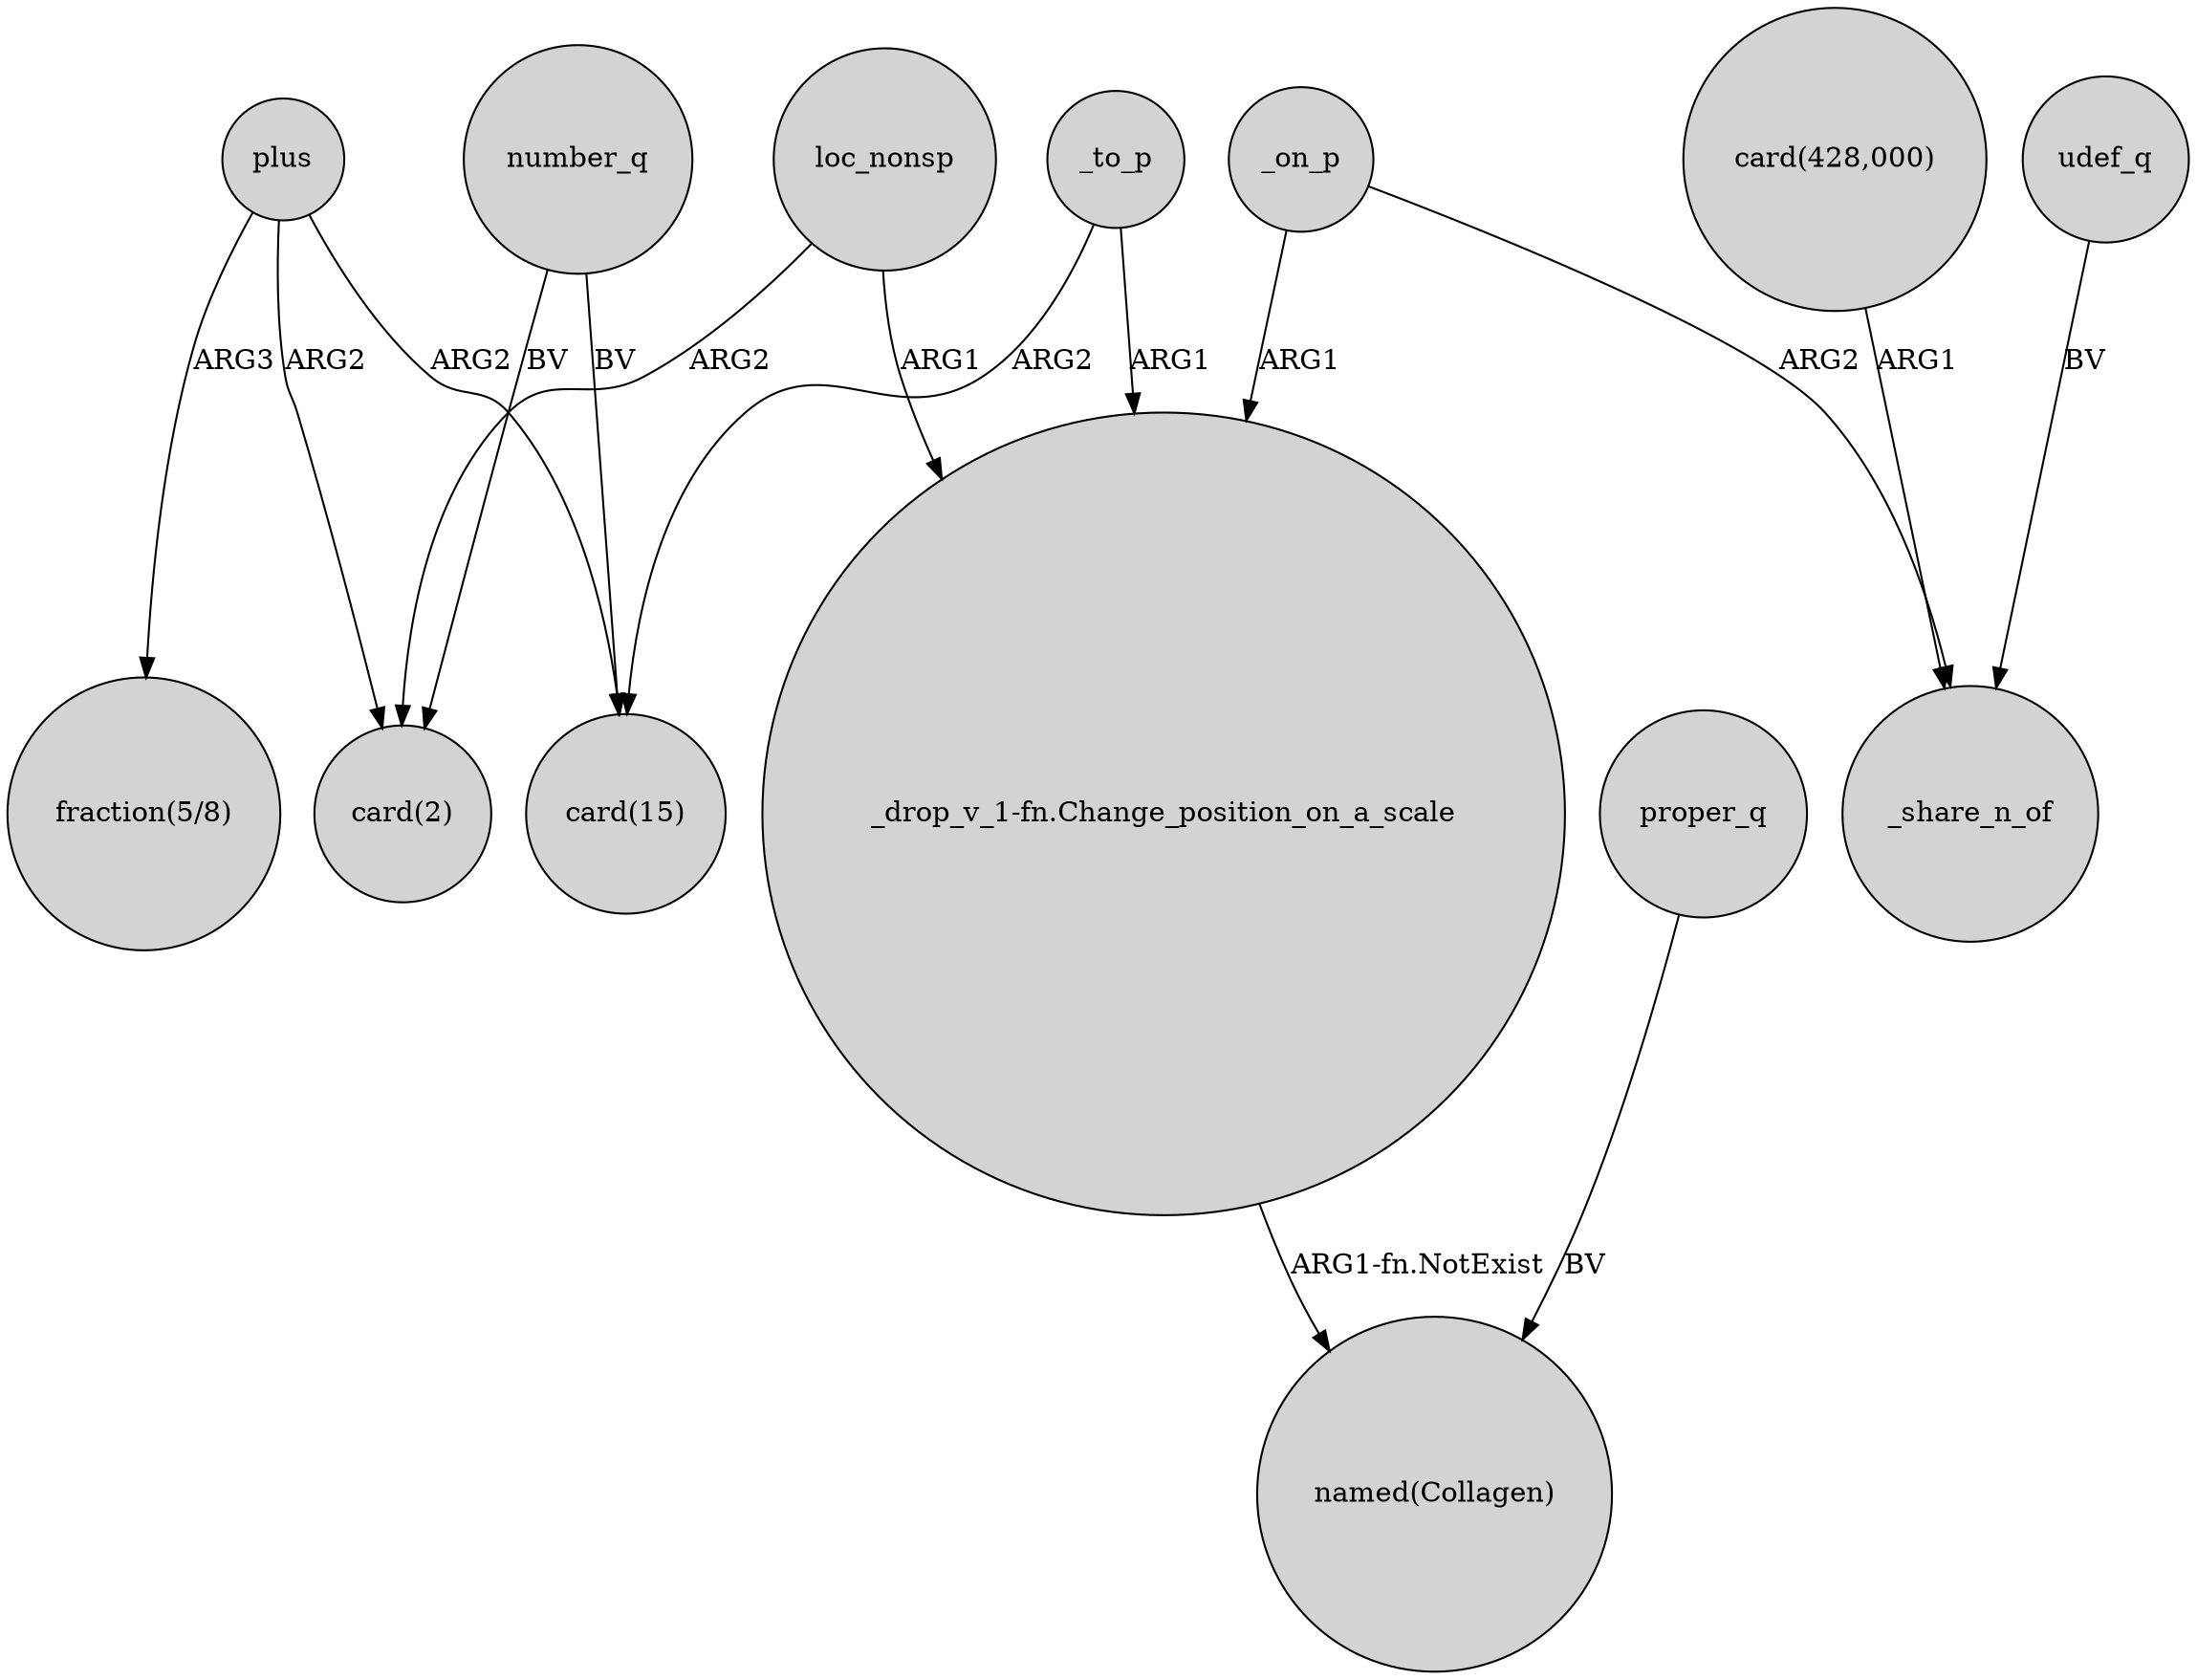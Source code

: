 digraph {
	node [shape=circle style=filled]
	number_q -> "card(15)" [label=BV]
	"_drop_v_1-fn.Change_position_on_a_scale" -> "named(Collagen)" [label="ARG1-fn.NotExist"]
	proper_q -> "named(Collagen)" [label=BV]
	plus -> "fraction(5/8)" [label=ARG3]
	_on_p -> _share_n_of [label=ARG2]
	plus -> "card(2)" [label=ARG2]
	_to_p -> "_drop_v_1-fn.Change_position_on_a_scale" [label=ARG1]
	loc_nonsp -> "card(2)" [label=ARG2]
	"card(428,000)" -> _share_n_of [label=ARG1]
	loc_nonsp -> "_drop_v_1-fn.Change_position_on_a_scale" [label=ARG1]
	number_q -> "card(2)" [label=BV]
	_to_p -> "card(15)" [label=ARG2]
	plus -> "card(15)" [label=ARG2]
	udef_q -> _share_n_of [label=BV]
	_on_p -> "_drop_v_1-fn.Change_position_on_a_scale" [label=ARG1]
}
